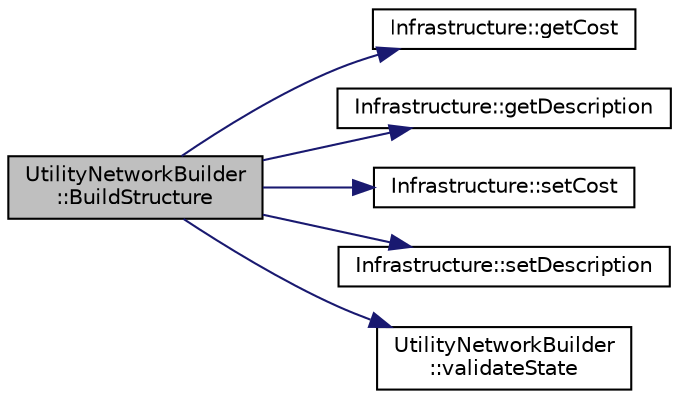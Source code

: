digraph "UtilityNetworkBuilder::BuildStructure"
{
 // LATEX_PDF_SIZE
  edge [fontname="Helvetica",fontsize="10",labelfontname="Helvetica",labelfontsize="10"];
  node [fontname="Helvetica",fontsize="10",shape=record];
  rankdir="LR";
  Node1 [label="UtilityNetworkBuilder\l::BuildStructure",height=0.2,width=0.4,color="black", fillcolor="grey75", style="filled", fontcolor="black",tooltip="Builds the main structure."];
  Node1 -> Node2 [color="midnightblue",fontsize="10",style="solid",fontname="Helvetica"];
  Node2 [label="Infrastructure::getCost",height=0.2,width=0.4,color="black", fillcolor="white", style="filled",URL="$classInfrastructure.html#a1b4f8e2f591022a82dda0415ed87a650",tooltip="Gets the infrastructure cost."];
  Node1 -> Node3 [color="midnightblue",fontsize="10",style="solid",fontname="Helvetica"];
  Node3 [label="Infrastructure::getDescription",height=0.2,width=0.4,color="black", fillcolor="white", style="filled",URL="$classInfrastructure.html#a987e93f2a9000221761a65c68862bac7",tooltip="Gets the infrastructure description."];
  Node1 -> Node4 [color="midnightblue",fontsize="10",style="solid",fontname="Helvetica"];
  Node4 [label="Infrastructure::setCost",height=0.2,width=0.4,color="black", fillcolor="white", style="filled",URL="$classInfrastructure.html#a24785218a889db37dd5a7d3226acf0c7",tooltip="Sets the infrastructure cost."];
  Node1 -> Node5 [color="midnightblue",fontsize="10",style="solid",fontname="Helvetica"];
  Node5 [label="Infrastructure::setDescription",height=0.2,width=0.4,color="black", fillcolor="white", style="filled",URL="$classInfrastructure.html#ae76df1f6c77e9ce618de18089ad29bcb",tooltip="Sets the infrastructure description."];
  Node1 -> Node6 [color="midnightblue",fontsize="10",style="solid",fontname="Helvetica"];
  Node6 [label="UtilityNetworkBuilder\l::validateState",height=0.2,width=0.4,color="black", fillcolor="white", style="filled",URL="$classUtilityNetworkBuilder.html#aa27771d126b80acacfdc64b71cad95ce",tooltip="Validates the internal state of the builder."];
}
